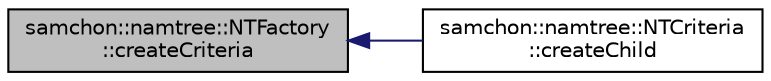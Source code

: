 digraph "samchon::namtree::NTFactory::createCriteria"
{
  edge [fontname="Helvetica",fontsize="10",labelfontname="Helvetica",labelfontsize="10"];
  node [fontname="Helvetica",fontsize="10",shape=record];
  rankdir="LR";
  Node1 [label="samchon::namtree::NTFactory\l::createCriteria",height=0.2,width=0.4,color="black", fillcolor="grey75", style="filled", fontcolor="black"];
  Node1 -> Node2 [dir="back",color="midnightblue",fontsize="10",style="solid",fontname="Helvetica"];
  Node2 [label="samchon::namtree::NTCriteria\l::createChild",height=0.2,width=0.4,color="black", fillcolor="white", style="filled",URL="$de/dfd/classsamchon_1_1namtree_1_1NTCriteria.html#ab71d9932783975b96a1560a22dcc0ee8",tooltip="Factory method of a child Entity. "];
}
